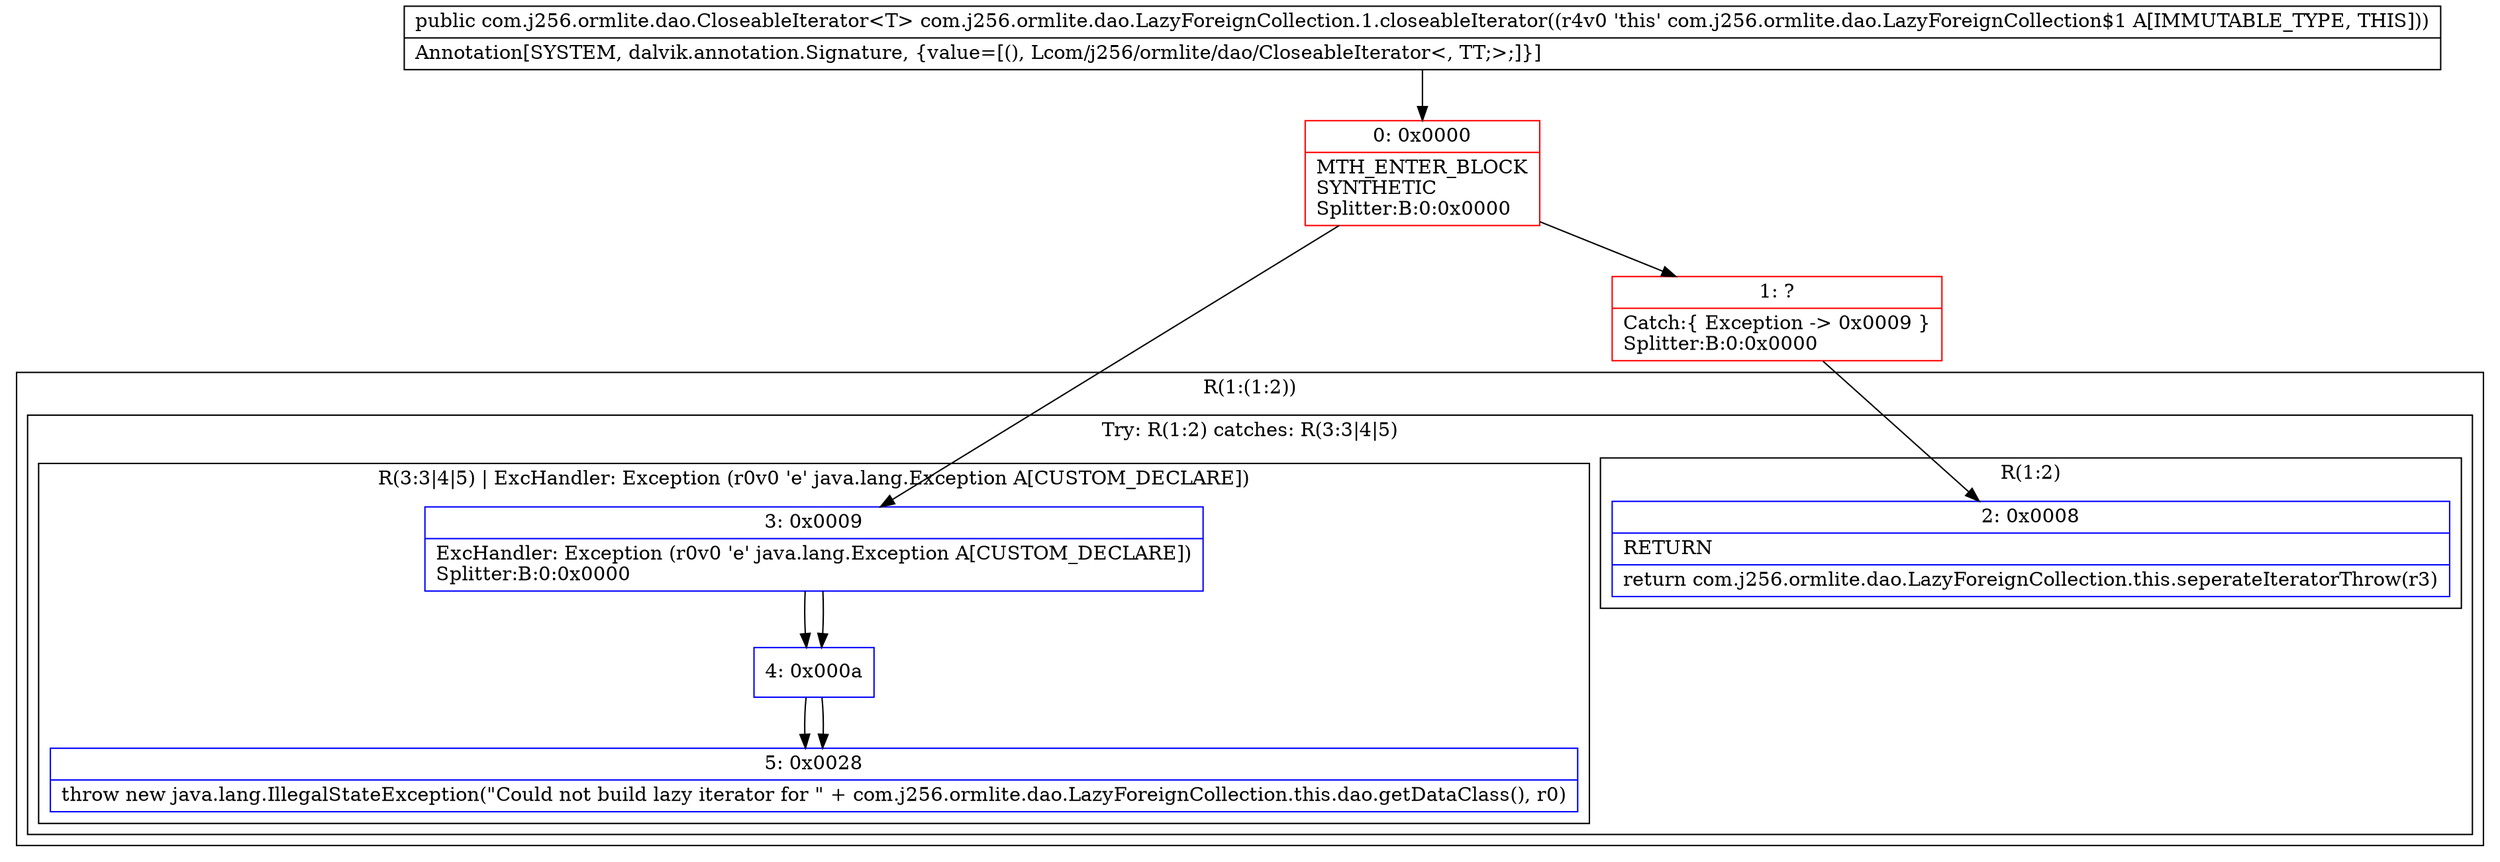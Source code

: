 digraph "CFG forcom.j256.ormlite.dao.LazyForeignCollection.1.closeableIterator()Lcom\/j256\/ormlite\/dao\/CloseableIterator;" {
subgraph cluster_Region_412863289 {
label = "R(1:(1:2))";
node [shape=record,color=blue];
subgraph cluster_TryCatchRegion_713623325 {
label = "Try: R(1:2) catches: R(3:3|4|5)";
node [shape=record,color=blue];
subgraph cluster_Region_1988864909 {
label = "R(1:2)";
node [shape=record,color=blue];
Node_2 [shape=record,label="{2\:\ 0x0008|RETURN\l|return com.j256.ormlite.dao.LazyForeignCollection.this.seperateIteratorThrow(r3)\l}"];
}
subgraph cluster_Region_1288599876 {
label = "R(3:3|4|5) | ExcHandler: Exception (r0v0 'e' java.lang.Exception A[CUSTOM_DECLARE])\l";
node [shape=record,color=blue];
Node_3 [shape=record,label="{3\:\ 0x0009|ExcHandler: Exception (r0v0 'e' java.lang.Exception A[CUSTOM_DECLARE])\lSplitter:B:0:0x0000\l}"];
Node_4 [shape=record,label="{4\:\ 0x000a}"];
Node_5 [shape=record,label="{5\:\ 0x0028|throw new java.lang.IllegalStateException(\"Could not build lazy iterator for \" + com.j256.ormlite.dao.LazyForeignCollection.this.dao.getDataClass(), r0)\l}"];
}
}
}
subgraph cluster_Region_1288599876 {
label = "R(3:3|4|5) | ExcHandler: Exception (r0v0 'e' java.lang.Exception A[CUSTOM_DECLARE])\l";
node [shape=record,color=blue];
Node_3 [shape=record,label="{3\:\ 0x0009|ExcHandler: Exception (r0v0 'e' java.lang.Exception A[CUSTOM_DECLARE])\lSplitter:B:0:0x0000\l}"];
Node_4 [shape=record,label="{4\:\ 0x000a}"];
Node_5 [shape=record,label="{5\:\ 0x0028|throw new java.lang.IllegalStateException(\"Could not build lazy iterator for \" + com.j256.ormlite.dao.LazyForeignCollection.this.dao.getDataClass(), r0)\l}"];
}
Node_0 [shape=record,color=red,label="{0\:\ 0x0000|MTH_ENTER_BLOCK\lSYNTHETIC\lSplitter:B:0:0x0000\l}"];
Node_1 [shape=record,color=red,label="{1\:\ ?|Catch:\{ Exception \-\> 0x0009 \}\lSplitter:B:0:0x0000\l}"];
MethodNode[shape=record,label="{public com.j256.ormlite.dao.CloseableIterator\<T\> com.j256.ormlite.dao.LazyForeignCollection.1.closeableIterator((r4v0 'this' com.j256.ormlite.dao.LazyForeignCollection$1 A[IMMUTABLE_TYPE, THIS]))  | Annotation[SYSTEM, dalvik.annotation.Signature, \{value=[(), Lcom\/j256\/ormlite\/dao\/CloseableIterator\<, TT;\>;]\}]\l}"];
MethodNode -> Node_0;
Node_3 -> Node_4;
Node_4 -> Node_5;
Node_3 -> Node_4;
Node_4 -> Node_5;
Node_0 -> Node_1;
Node_0 -> Node_3;
Node_1 -> Node_2;
}

